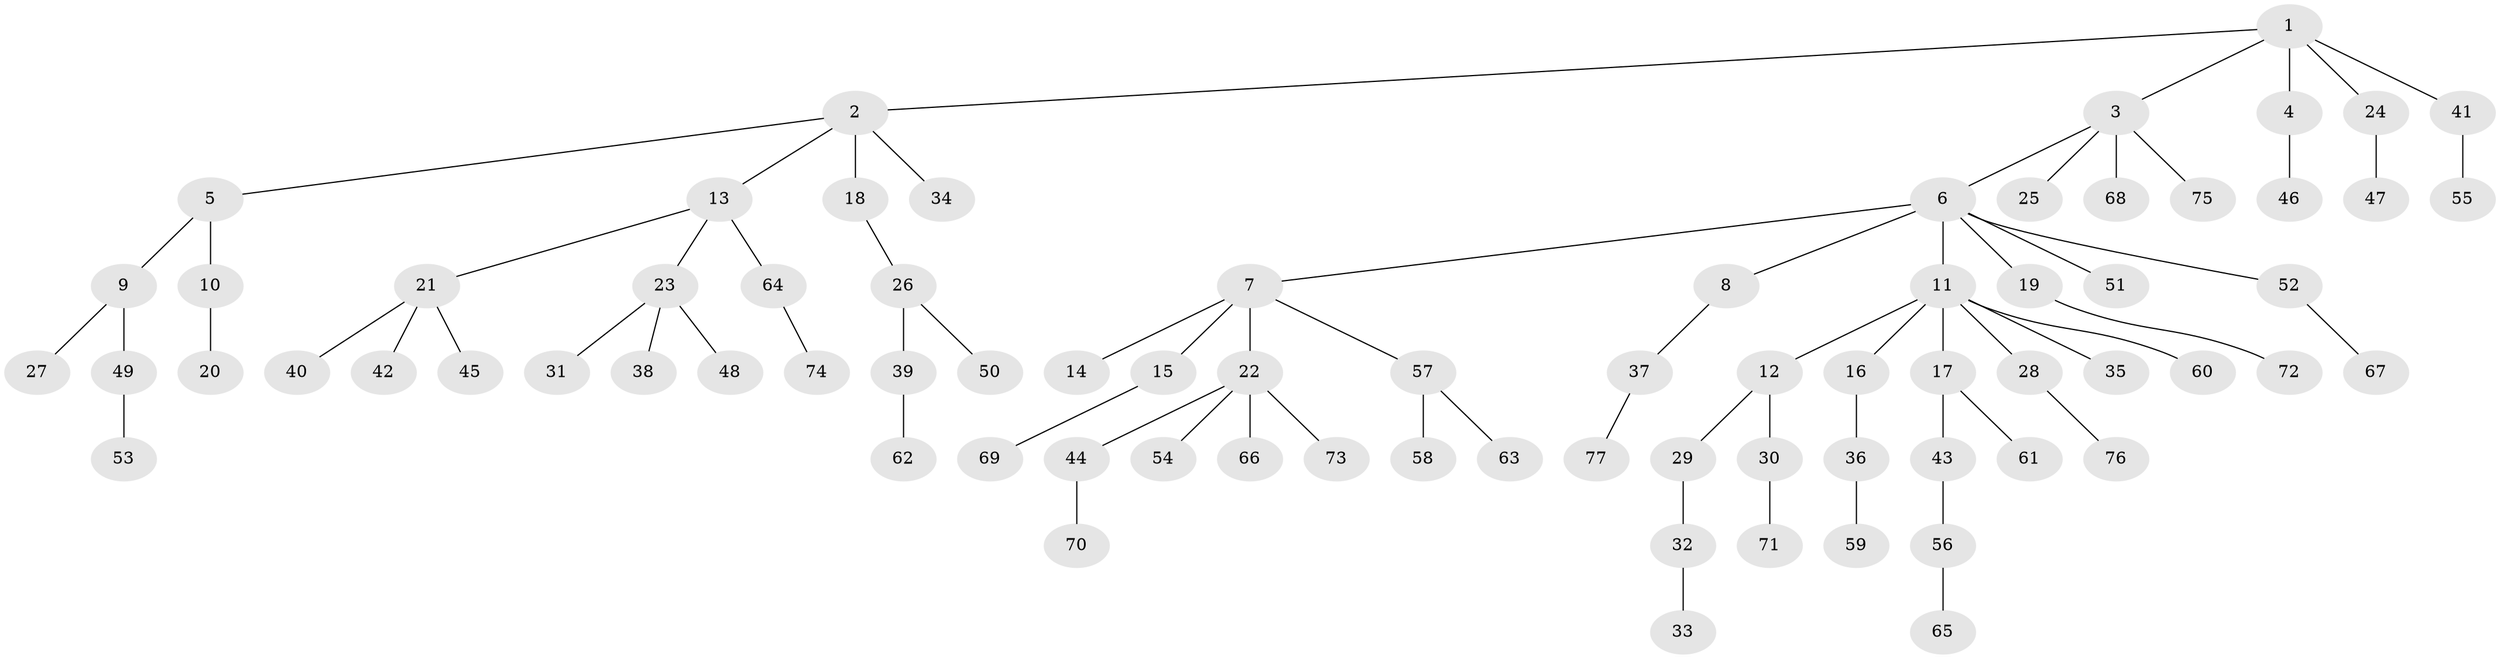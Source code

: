 // coarse degree distribution, {5: 0.02127659574468085, 4: 0.10638297872340426, 1: 0.574468085106383, 3: 0.0851063829787234, 6: 0.0425531914893617, 2: 0.1702127659574468}
// Generated by graph-tools (version 1.1) at 2025/51/03/04/25 22:51:36]
// undirected, 77 vertices, 76 edges
graph export_dot {
  node [color=gray90,style=filled];
  1;
  2;
  3;
  4;
  5;
  6;
  7;
  8;
  9;
  10;
  11;
  12;
  13;
  14;
  15;
  16;
  17;
  18;
  19;
  20;
  21;
  22;
  23;
  24;
  25;
  26;
  27;
  28;
  29;
  30;
  31;
  32;
  33;
  34;
  35;
  36;
  37;
  38;
  39;
  40;
  41;
  42;
  43;
  44;
  45;
  46;
  47;
  48;
  49;
  50;
  51;
  52;
  53;
  54;
  55;
  56;
  57;
  58;
  59;
  60;
  61;
  62;
  63;
  64;
  65;
  66;
  67;
  68;
  69;
  70;
  71;
  72;
  73;
  74;
  75;
  76;
  77;
  1 -- 2;
  1 -- 3;
  1 -- 4;
  1 -- 24;
  1 -- 41;
  2 -- 5;
  2 -- 13;
  2 -- 18;
  2 -- 34;
  3 -- 6;
  3 -- 25;
  3 -- 68;
  3 -- 75;
  4 -- 46;
  5 -- 9;
  5 -- 10;
  6 -- 7;
  6 -- 8;
  6 -- 11;
  6 -- 19;
  6 -- 51;
  6 -- 52;
  7 -- 14;
  7 -- 15;
  7 -- 22;
  7 -- 57;
  8 -- 37;
  9 -- 27;
  9 -- 49;
  10 -- 20;
  11 -- 12;
  11 -- 16;
  11 -- 17;
  11 -- 28;
  11 -- 35;
  11 -- 60;
  12 -- 29;
  12 -- 30;
  13 -- 21;
  13 -- 23;
  13 -- 64;
  15 -- 69;
  16 -- 36;
  17 -- 43;
  17 -- 61;
  18 -- 26;
  19 -- 72;
  21 -- 40;
  21 -- 42;
  21 -- 45;
  22 -- 44;
  22 -- 54;
  22 -- 66;
  22 -- 73;
  23 -- 31;
  23 -- 38;
  23 -- 48;
  24 -- 47;
  26 -- 39;
  26 -- 50;
  28 -- 76;
  29 -- 32;
  30 -- 71;
  32 -- 33;
  36 -- 59;
  37 -- 77;
  39 -- 62;
  41 -- 55;
  43 -- 56;
  44 -- 70;
  49 -- 53;
  52 -- 67;
  56 -- 65;
  57 -- 58;
  57 -- 63;
  64 -- 74;
}
